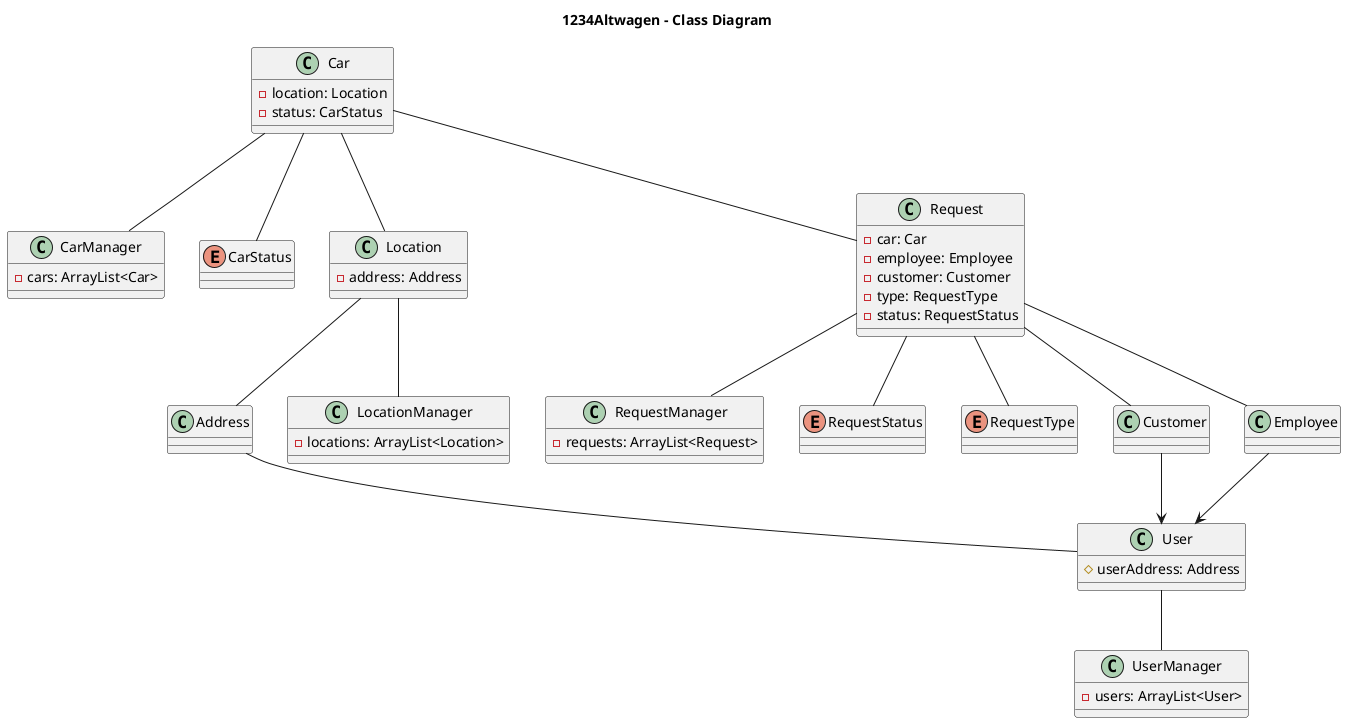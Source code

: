 @startuml
title 1234Altwagen - Class Diagram


class CarManager {
    -cars: ArrayList<Car>
}

class Car {
    -location: Location
    -status: CarStatus
}

enum CarStatus {
}

class Address {
}

class Location {
    -address: Address
}

class LocationManager {
    -locations: ArrayList<Location>
}

class Request {
    -car: Car
    -employee: Employee
    -customer: Customer
    -type: RequestType
    -status: RequestStatus
}

class RequestManager {
    -requests: ArrayList<Request>
}

enum RequestStatus {
}

enum RequestType {
}

class Customer {
}

class Employee {
}

class User {
    #userAddress: Address
}

class UserManager {
    -users: ArrayList<User>
}

Customer --> User
Employee --> User

Car -- CarManager
Request -- RequestManager
User -- UserManager
Address -- User
Location -- Address
Location -- LocationManager
Car -- Location
Car -- CarStatus
Car -- Request
Request -- Customer
Request -- Employee
Request -- RequestStatus
Request -- RequestType
@enduml
